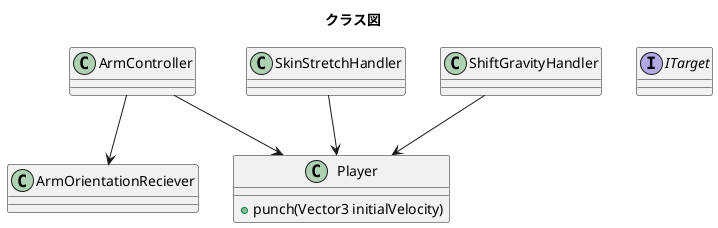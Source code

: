 @startuml
title クラス図
class ArmController{

}

class ArmOrientationReciever{

}

class Player{
    +punch(Vector3 initialVelocity)
}
class SkinStretchHandler{

}
class ShiftGravityHandler{

}

interface ITarget{

}

ArmController --> ArmOrientationReciever
ArmController --> Player
SkinStretchHandler --> Player
ShiftGravityHandler --> Player
@enduml
